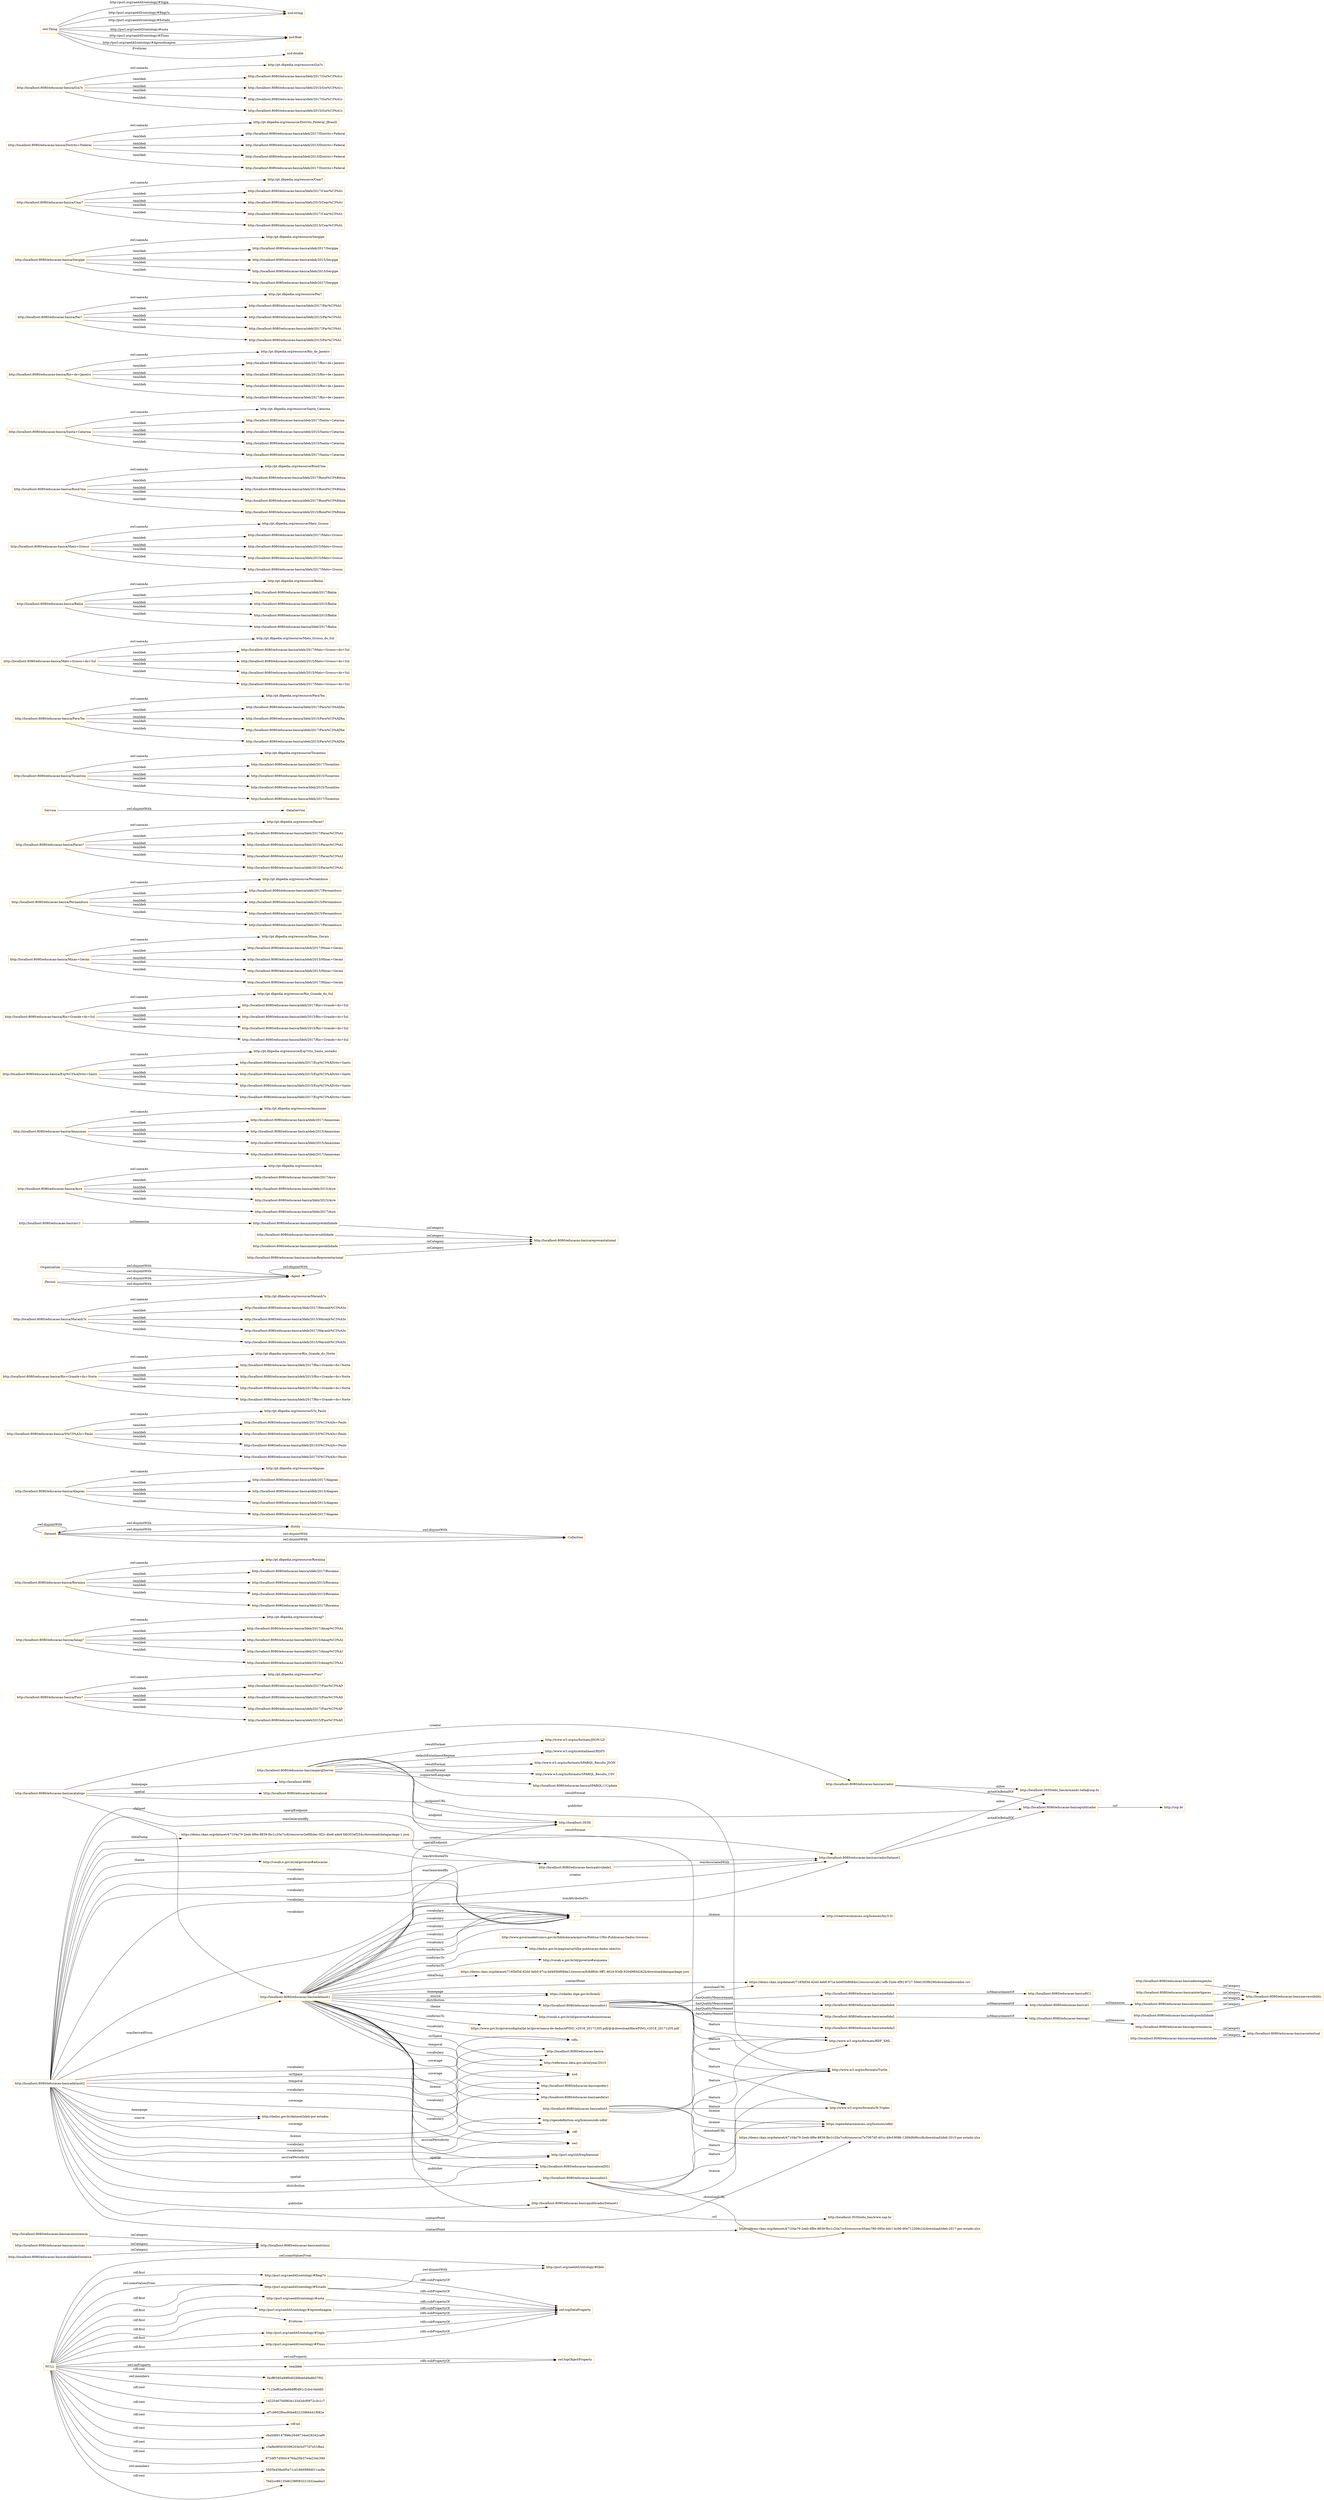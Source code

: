 digraph ar2dtool_diagram { 
rankdir=LR;
size="1501"
node [shape = rectangle, color="orange"]; "http://purl.org/caedA5/ontology/#Ideb" "http://purl.org/caedA5/ontology/#Estado" ; /*classes style*/
	"http://localhost:8080/educacao-basicaconsistencia" -> "http://localhost:8080/educacao-basicaintrinsic" [ label = ":inCategory" ];
	"http://localhost:8080/educacao-basicasparqlServer" -> "http://www.w3.org/ns/formats/SPARQL_Results_JSON" [ label = ":resultFormat" ];
	"http://localhost:8080/educacao-basicasparqlServer" -> "http://www.w3.org/ns/formats/SPARQL_Results_CSV" [ label = ":resultFormat" ];
	"http://localhost:8080/educacao-basicasparqlServer" -> "http://localhost:8080/educacao-basicaSPARQL11Update" [ label = ":supportedLanguage" ];
	"http://localhost:8080/educacao-basicasparqlServer" -> "http://localhost:3030/" [ label = ":endpointURL" ];
	"http://localhost:8080/educacao-basicasparqlServer" -> "http://www.w3.org/ns/formats/JSON-LD" [ label = ":resultFormat" ];
	"http://localhost:8080/educacao-basicasparqlServer" -> "http://www.w3.org/ns/entailment/RDFS" [ label = ":defaultEntailmentRegime" ];
	"http://localhost:8080/educacao-basicasparqlServer" -> "http://localhost:3030/" [ label = ":endpoint" ];
	"http://localhost:8080/educacao-basicasparqlServer" -> "http://www.w3.org/ns/formats/Turtle" [ label = ":resultFormat" ];
	"http://localhost:8080/educacao-basicasparqlServer" -> "http://www.w3.org/ns/formats/RDF_XML" [ label = ":resultFormat" ];
	"http://purl.org/caedA5/ontology/#Regi?o" -> "owl:topDataProperty" [ label = "rdfs:subPropertyOf" ];
	"http://localhost:8080/educacao-basica/Piau?" -> "http://pt.dbpedia.org/resource/Piau?" [ label = "owl:sameAs" ];
	"http://localhost:8080/educacao-basica/Piau?" -> "http://localhost:8080/educacao-basica/Ideb/2017/Piau%C3%AD" [ label = ":temIdeb" ];
	"http://localhost:8080/educacao-basica/Piau?" -> "http://localhost:8080/educacao-basica/Ideb/2015/Piau%C3%AD" [ label = ":temIdeb" ];
	"http://localhost:8080/educacao-basica/Piau?" -> "http://localhost:8080/educacao-basica/ideb/2017/Piau%C3%AD" [ label = ":temIdeb" ];
	"http://localhost:8080/educacao-basica/Piau?" -> "http://localhost:8080/educacao-basica/ideb/2015/Piau%C3%AD" [ label = ":temIdeb" ];
	"http://localhost:8080/educacao-basica/Amap?" -> "http://pt.dbpedia.org/resource/Amap?" [ label = "owl:sameAs" ];
	"http://localhost:8080/educacao-basica/Amap?" -> "http://localhost:8080/educacao-basica/Ideb/2017/Amap%C3%A1" [ label = ":temIdeb" ];
	"http://localhost:8080/educacao-basica/Amap?" -> "http://localhost:8080/educacao-basica/Ideb/2015/Amap%C3%A1" [ label = ":temIdeb" ];
	"http://localhost:8080/educacao-basica/Amap?" -> "http://localhost:8080/educacao-basica/ideb/2017/Amap%C3%A1" [ label = ":temIdeb" ];
	"http://localhost:8080/educacao-basica/Amap?" -> "http://localhost:8080/educacao-basica/ideb/2015/Amap%C3%A1" [ label = ":temIdeb" ];
	"http://localhost:8080/educacao-basicacriadorDataset1" -> "http://localhost:8080/educacao-basicapublicador" [ label = ":actedOnBehalfOf" ];
	"http://localhost:8080/educacao-basicacriadorDataset1" -> "http://localhost:3030/edu_bas/armando.toda@usp.br" [ label = ":mbox" ];
	"http://localhost:8080/educacao-basica/Roraima" -> "http://pt.dbpedia.org/resource/Roraima" [ label = "owl:sameAs" ];
	"http://localhost:8080/educacao-basica/Roraima" -> "http://localhost:8080/educacao-basica/ideb/2017/Roraima" [ label = ":temIdeb" ];
	"http://localhost:8080/educacao-basica/Roraima" -> "http://localhost:8080/educacao-basica/ideb/2015/Roraima" [ label = ":temIdeb" ];
	"http://localhost:8080/educacao-basica/Roraima" -> "http://localhost:8080/educacao-basica/Ideb/2015/Roraima" [ label = ":temIdeb" ];
	"http://localhost:8080/educacao-basica/Roraima" -> "http://localhost:8080/educacao-basica/Ideb/2017/Roraima" [ label = ":temIdeb" ];
	"http://localhost:8080/educacao-basicaconcisao" -> "http://localhost:8080/educacao-basicaintrinsic" [ label = ":inCategory" ];
	"http://purl.org/caedA5/ontology/#Aprendizagem" -> "owl:topDataProperty" [ label = "rdfs:subPropertyOf" ];
	":Dataset" -> ":Entity" [ label = "owl:disjointWith" ];
	":Dataset" -> ":Collection" [ label = "owl:disjointWith" ];
	":temIdeb" -> "owl:topObjectProperty" [ label = "rdfs:subPropertyOf" ];
	"http://localhost:8080/educacao-basicaproveniencia" -> "http://localhost:8080/educacao-basicacontextual" [ label = ":inCategory" ];
	"http://localhost:8080/educacao-basica/Alagoas" -> "http://pt.dbpedia.org/resource/Alagoas" [ label = "owl:sameAs" ];
	"http://localhost:8080/educacao-basica/Alagoas" -> "http://localhost:8080/educacao-basica/ideb/2017/Alagoas" [ label = ":temIdeb" ];
	"http://localhost:8080/educacao-basica/Alagoas" -> "http://localhost:8080/educacao-basica/ideb/2015/Alagoas" [ label = ":temIdeb" ];
	"http://localhost:8080/educacao-basica/Alagoas" -> "http://localhost:8080/educacao-basica/Ideb/2015/Alagoas" [ label = ":temIdeb" ];
	"http://localhost:8080/educacao-basica/Alagoas" -> "http://localhost:8080/educacao-basica/Ideb/2017/Alagoas" [ label = ":temIdeb" ];
	"http://localhost:8080/educacao-basica/S%C3%A3o+Paulo" -> "http://pt.dbpedia.org/resource/S?o_Paulo" [ label = "owl:sameAs" ];
	"http://localhost:8080/educacao-basica/S%C3%A3o+Paulo" -> "http://localhost:8080/educacao-basica/ideb/2017/S%C3%A3o+Paulo" [ label = ":temIdeb" ];
	"http://localhost:8080/educacao-basica/S%C3%A3o+Paulo" -> "http://localhost:8080/educacao-basica/ideb/2015/S%C3%A3o+Paulo" [ label = ":temIdeb" ];
	"http://localhost:8080/educacao-basica/S%C3%A3o+Paulo" -> "http://localhost:8080/educacao-basica/Ideb/2015/S%C3%A3o+Paulo" [ label = ":temIdeb" ];
	"http://localhost:8080/educacao-basica/S%C3%A3o+Paulo" -> "http://localhost:8080/educacao-basica/Ideb/2017/S%C3%A3o+Paulo" [ label = ":temIdeb" ];
	"http://localhost:8080/educacao-basicamedida1" -> "http://localhost:8080/educacao-basicaRC1" [ label = ":isMeasurementOf" ];
	"http://localhost:8080/educacao-basicacompreensibilidade" -> "http://localhost:8080/educacao-basicacontextual" [ label = ":inCategory" ];
	"http://localhost:8080/educacao-basical1" -> "http://localhost:8080/educacao-basicalicenciamento" [ label = ":inDimension" ];
	"http://localhost:8080/educacao-basica/Rio+Grande+do+Norte" -> "http://pt.dbpedia.org/resource/Rio_Grande_do_Norte" [ label = "owl:sameAs" ];
	"http://localhost:8080/educacao-basica/Rio+Grande+do+Norte" -> "http://localhost:8080/educacao-basica/ideb/2017/Rio+Grande+do+Norte" [ label = ":temIdeb" ];
	"http://localhost:8080/educacao-basica/Rio+Grande+do+Norte" -> "http://localhost:8080/educacao-basica/ideb/2015/Rio+Grande+do+Norte" [ label = ":temIdeb" ];
	"http://localhost:8080/educacao-basica/Rio+Grande+do+Norte" -> "http://localhost:8080/educacao-basica/Ideb/2015/Rio+Grande+do+Norte" [ label = ":temIdeb" ];
	"http://localhost:8080/educacao-basica/Rio+Grande+do+Norte" -> "http://localhost:8080/educacao-basica/Ideb/2017/Rio+Grande+do+Norte" [ label = ":temIdeb" ];
	"http://localhost:8080/educacao-basica/Maranh?o" -> "http://pt.dbpedia.org/resource/Maranh?o" [ label = "owl:sameAs" ];
	"http://localhost:8080/educacao-basica/Maranh?o" -> "http://localhost:8080/educacao-basica/Ideb/2017/Maranh%C3%A3o" [ label = ":temIdeb" ];
	"http://localhost:8080/educacao-basica/Maranh?o" -> "http://localhost:8080/educacao-basica/Ideb/2015/Maranh%C3%A3o" [ label = ":temIdeb" ];
	"http://localhost:8080/educacao-basica/Maranh?o" -> "http://localhost:8080/educacao-basica/ideb/2017/Maranh%C3%A3o" [ label = ":temIdeb" ];
	"http://localhost:8080/educacao-basica/Maranh?o" -> "http://localhost:8080/educacao-basica/ideb/2015/Maranh%C3%A3o" [ label = ":temIdeb" ];
	":Agent" -> ":Agent" [ label = "owl:disjointWith" ];
	"http://localhost:8080/educacao-basicarc1" -> "http://localhost:8080/educacao-basicainterpretabilidade" [ label = ":inDimension" ];
	"http://localhost:8080/educacao-basicalicenciamento" -> "http://localhost:8080/educacao-basicaaccessibility" [ label = ":inCategory" ];
	"http://localhost:8080/educacao-basicaversatilidade" -> "http://localhost:8080/educacao-basicarepresentational" [ label = ":inCategory" ];
	"http://localhost:8080/educacao-basica/Acre" -> "http://pt.dbpedia.org/resource/Acre" [ label = "owl:sameAs" ];
	"http://localhost:8080/educacao-basica/Acre" -> "http://localhost:8080/educacao-basica/ideb/2017/Acre" [ label = ":temIdeb" ];
	"http://localhost:8080/educacao-basica/Acre" -> "http://localhost:8080/educacao-basica/ideb/2015/Acre" [ label = ":temIdeb" ];
	"http://localhost:8080/educacao-basica/Acre" -> "http://localhost:8080/educacao-basica/Ideb/2015/Acre" [ label = ":temIdeb" ];
	"http://localhost:8080/educacao-basica/Acre" -> "http://localhost:8080/educacao-basica/Ideb/2017/Acre" [ label = ":temIdeb" ];
	"http://localhost:8080/educacao-basica/Amazonas" -> "http://pt.dbpedia.org/resource/Amazonas" [ label = "owl:sameAs" ];
	"http://localhost:8080/educacao-basica/Amazonas" -> "http://localhost:8080/educacao-basica/ideb/2017/Amazonas" [ label = ":temIdeb" ];
	"http://localhost:8080/educacao-basica/Amazonas" -> "http://localhost:8080/educacao-basica/ideb/2015/Amazonas" [ label = ":temIdeb" ];
	"http://localhost:8080/educacao-basica/Amazonas" -> "http://localhost:8080/educacao-basica/Ideb/2015/Amazonas" [ label = ":temIdeb" ];
	"http://localhost:8080/educacao-basica/Amazonas" -> "http://localhost:8080/educacao-basica/Ideb/2017/Amazonas" [ label = ":temIdeb" ];
	"http://localhost:8080/educacao-basicadataset2" -> "http://localhost:8080/educacao-basicadataset1" [ label = ":wasDerivedFrom" ];
	"http://localhost:8080/educacao-basicadataset2" -> ":" [ label = ":vocabulary" ];
	"http://localhost:8080/educacao-basicadataset2" -> "rdfs:" [ label = ":vocabulary" ];
	"http://localhost:8080/educacao-basicadataset2" -> "http://localhost:8080/educacao-basica" [ label = ":uriSpace" ];
	"http://localhost:8080/educacao-basicadataset2" -> "http://vocab.e.gov.br/id/governo#educacao" [ label = ":theme" ];
	"http://localhost:8080/educacao-basicadataset2" -> "http://reference.data.gov.uk/id/year/2015" [ label = ":temporal" ];
	"http://localhost:8080/educacao-basicadataset2" -> ":" [ label = ":vocabulary" ];
	"http://localhost:8080/educacao-basicadataset2" -> "http://localhost:8080/educacao-basicacriadorDataset1" [ label = ":creator" ];
	"http://localhost:8080/educacao-basicadataset2" -> "http://dados.gov.br/dataset/ideb-por-estados" [ label = ":homepage" ];
	"http://localhost:8080/educacao-basicadataset2" -> ":" [ label = ":vocabulary" ];
	"http://localhost:8080/educacao-basicadataset2" -> "xsd:" [ label = ":vocabulary" ];
	"http://localhost:8080/educacao-basicadataset2" -> "http://localhost:8080/educacao-basicapoder1" [ label = ":coverage" ];
	"http://localhost:8080/educacao-basicadataset2" -> ":" [ label = ":vocabulary" ];
	"http://localhost:8080/educacao-basicadataset2" -> "http://localhost:8080/educacao-basicaesfera1" [ label = ":coverage" ];
	"http://localhost:8080/educacao-basicadataset2" -> ":" [ label = ":vocabulary" ];
	"http://localhost:8080/educacao-basicadataset2" -> "http://localhost:8080/educacao-basicaatividade1" [ label = ":wasGeneratedBy" ];
	"http://localhost:8080/educacao-basicadataset2" -> "http://opendefinition.org/licenses/odc-odbl/" [ label = ":license" ];
	"http://localhost:8080/educacao-basicadataset2" -> "rdf:" [ label = ":vocabulary" ];
	"http://localhost:8080/educacao-basicadataset2" -> "http://dados.gov.br/dataset/ideb-por-estados" [ label = ":source" ];
	"http://localhost:8080/educacao-basicadataset2" -> "https://demo.ckan.org/dataset/47104a79-2eeb-4f6e-8839-fbc1c20a7cc6/resource/2ef9bdec-0f2c-4be6-ade4-fdb303ef254c/download/datapackage-1.json" [ label = ":dataDump" ];
	"http://localhost:8080/educacao-basicadataset2" -> "http://localhost:8080/educacao-basicadist2" [ label = ":distribution" ];
	"http://localhost:8080/educacao-basicadataset2" -> "owl:" [ label = ":vocabulary" ];
	"http://localhost:8080/educacao-basicadataset2" -> "http://localhost:8080/educacao-basicacriadorDataset1" [ label = ":wasAttributedTo" ];
	"http://localhost:8080/educacao-basicadataset2" -> "http://localhost:3030/" [ label = ":sparqlEndpoint" ];
	"http://localhost:8080/educacao-basicadataset2" -> "https://demo.ckan.org/dataset/47104a79-2eeb-4f6e-8839-fbc1c20a7cc6/resource/7e7067d5-401c-49cf-908b-1269d8d8ccdb/download/ideb-2015-por-estado.xlsx" [ label = ":contactPoint" ];
	"http://localhost:8080/educacao-basicadataset2" -> "http://purl.org/cld/freq/biennial" [ label = ":accrualPeriodicity" ];
	"http://localhost:8080/educacao-basicadataset2" -> "http://localhost:8080/educacao-basicalocalDS1" [ label = ":spatial" ];
	"http://localhost:8080/educacao-basicadataset2" -> "https://demo.ckan.org/dataset/47104a79-2eeb-4f6e-8839-fbc1c20a7cc6/resource/45aec780-095e-4dc1-bc90-d0e712268c24/download/ideb-2017-por-estado.xlsx" [ label = ":contactPoint" ];
	"http://localhost:8080/educacao-basicadataset2" -> "http://localhost:8080/educacao-basicapublicadorDataset1" [ label = ":publisher" ];
	"http://localhost:8080/educacao-basica/Esp%C3%ADrito+Santo" -> "http://pt.dbpedia.org/resource/Esp?rito_Santo_(estado)" [ label = "owl:sameAs" ];
	"http://localhost:8080/educacao-basica/Esp%C3%ADrito+Santo" -> "http://localhost:8080/educacao-basica/ideb/2017/Esp%C3%ADrito+Santo" [ label = ":temIdeb" ];
	"http://localhost:8080/educacao-basica/Esp%C3%ADrito+Santo" -> "http://localhost:8080/educacao-basica/ideb/2015/Esp%C3%ADrito+Santo" [ label = ":temIdeb" ];
	"http://localhost:8080/educacao-basica/Esp%C3%ADrito+Santo" -> "http://localhost:8080/educacao-basica/Ideb/2015/Esp%C3%ADrito+Santo" [ label = ":temIdeb" ];
	"http://localhost:8080/educacao-basica/Esp%C3%ADrito+Santo" -> "http://localhost:8080/educacao-basica/Ideb/2017/Esp%C3%ADrito+Santo" [ label = ":temIdeb" ];
	"http://localhost:8080/educacao-basicavalidadeSintatica" -> "http://localhost:8080/educacao-basicaintrinsic" [ label = ":inCategory" ];
	"http://localhost:8080/educacao-basicap1" -> "http://localhost:8080/educacao-basicaproveniencia" [ label = ":inDimension" ];
	"http://localhost:8080/educacao-basica/Rio+Grande+do+Sul" -> "http://pt.dbpedia.org/resource/Rio_Grande_do_Sul" [ label = "owl:sameAs" ];
	"http://localhost:8080/educacao-basica/Rio+Grande+do+Sul" -> "http://localhost:8080/educacao-basica/ideb/2017/Rio+Grande+do+Sul" [ label = ":temIdeb" ];
	"http://localhost:8080/educacao-basica/Rio+Grande+do+Sul" -> "http://localhost:8080/educacao-basica/ideb/2015/Rio+Grande+do+Sul" [ label = ":temIdeb" ];
	"http://localhost:8080/educacao-basica/Rio+Grande+do+Sul" -> "http://localhost:8080/educacao-basica/Ideb/2015/Rio+Grande+do+Sul" [ label = ":temIdeb" ];
	"http://localhost:8080/educacao-basica/Rio+Grande+do+Sul" -> "http://localhost:8080/educacao-basica/Ideb/2017/Rio+Grande+do+Sul" [ label = ":temIdeb" ];
	"http://localhost:8080/educacao-basica/Minas+Gerais" -> "http://pt.dbpedia.org/resource/Minas_Gerais" [ label = "owl:sameAs" ];
	"http://localhost:8080/educacao-basica/Minas+Gerais" -> "http://localhost:8080/educacao-basica/ideb/2017/Minas+Gerais" [ label = ":temIdeb" ];
	"http://localhost:8080/educacao-basica/Minas+Gerais" -> "http://localhost:8080/educacao-basica/ideb/2015/Minas+Gerais" [ label = ":temIdeb" ];
	"http://localhost:8080/educacao-basica/Minas+Gerais" -> "http://localhost:8080/educacao-basica/Ideb/2015/Minas+Gerais" [ label = ":temIdeb" ];
	"http://localhost:8080/educacao-basica/Minas+Gerais" -> "http://localhost:8080/educacao-basica/Ideb/2017/Minas+Gerais" [ label = ":temIdeb" ];
	"http://localhost:8080/educacao-basica/Pernambuco" -> "http://pt.dbpedia.org/resource/Pernambuco" [ label = "owl:sameAs" ];
	"http://localhost:8080/educacao-basica/Pernambuco" -> "http://localhost:8080/educacao-basica/ideb/2017/Pernambuco" [ label = ":temIdeb" ];
	"http://localhost:8080/educacao-basica/Pernambuco" -> "http://localhost:8080/educacao-basica/ideb/2015/Pernambuco" [ label = ":temIdeb" ];
	"http://localhost:8080/educacao-basica/Pernambuco" -> "http://localhost:8080/educacao-basica/Ideb/2015/Pernambuco" [ label = ":temIdeb" ];
	"http://localhost:8080/educacao-basica/Pernambuco" -> "http://localhost:8080/educacao-basica/Ideb/2017/Pernambuco" [ label = ":temIdeb" ];
	"http://localhost:8080/educacao-basica/Paran?" -> "http://pt.dbpedia.org/resource/Paran?" [ label = "owl:sameAs" ];
	"http://localhost:8080/educacao-basica/Paran?" -> "http://localhost:8080/educacao-basica/Ideb/2017/Paran%C3%A1" [ label = ":temIdeb" ];
	"http://localhost:8080/educacao-basica/Paran?" -> "http://localhost:8080/educacao-basica/Ideb/2015/Paran%C3%A1" [ label = ":temIdeb" ];
	"http://localhost:8080/educacao-basica/Paran?" -> "http://localhost:8080/educacao-basica/ideb/2017/Paran%C3%A1" [ label = ":temIdeb" ];
	"http://localhost:8080/educacao-basica/Paran?" -> "http://localhost:8080/educacao-basica/ideb/2015/Paran%C3%A1" [ label = ":temIdeb" ];
	"http://localhost:8080/educacao-basicaatividade1" -> "http://localhost:8080/educacao-basicacriadorDataset1" [ label = ":wasAssociatedWith" ];
	"http://localhost:8080/educacao-basicapublicadorDataset1" -> "http://localhost:3030/edu_bas/www.usp.br" [ label = ":url" ];
	"http://purl.org/caedA5/ontology/#nota" -> "owl:topDataProperty" [ label = "rdfs:subPropertyOf" ];
	"http://localhost:8080/educacao-basicadataset1" -> "http://reference.data.gov.uk/id/year/2015" [ label = ":temporal" ];
	"http://localhost:8080/educacao-basicadataset1" -> "http://localhost:8080/educacao-basicacriadorDataset1" [ label = ":creator" ];
	"http://localhost:8080/educacao-basicadataset1" -> ":" [ label = ":vocabulary" ];
	"http://localhost:8080/educacao-basicadataset1" -> "http://localhost:8080/educacao-basicacriadorDataset1" [ label = ":wasAttributedTo" ];
	"http://localhost:8080/educacao-basicadataset1" -> ":" [ label = ":vocabulary" ];
	"http://localhost:8080/educacao-basicadataset1" -> "rdfs:" [ label = ":vocabulary" ];
	"http://localhost:8080/educacao-basicadataset1" -> "https://demo.ckan.org/dataset/7185bf3d-d2dd-4eb0-97ca-bd495b8684e1/resource/fc8df0dc-9ff1-4624-93db-920d980d262b/download/datapackage.json" [ label = ":dataDump" ];
	"http://localhost:8080/educacao-basicadataset1" -> "http://purl.org/cld/freq/biennial" [ label = ":accrualPeriodicity" ];
	"http://localhost:8080/educacao-basicadataset1" -> "http://localhost:8080/educacao-basica" [ label = ":uriSpace" ];
	"http://localhost:8080/educacao-basicadataset1" -> "http://localhost:8080/educacao-basicalocalDS1" [ label = ":spatial" ];
	"http://localhost:8080/educacao-basicadataset1" -> "http://localhost:8080/educacao-basicapoder1" [ label = ":coverage" ];
	"http://localhost:8080/educacao-basicadataset1" -> "http://localhost:8080/educacao-basicaatividade1" [ label = ":wasGeneratedBy" ];
	"http://localhost:8080/educacao-basicadataset1" -> "http://opendefinition.org/licenses/odc-odbl/" [ label = ":license" ];
	"http://localhost:8080/educacao-basicadataset1" -> "https://demo.ckan.org/dataset/7185bf3d-d2dd-4eb0-97ca-bd495b8684e1/resource/cab11efb-52de-4f92-8727-50e61839b290/download/estados.csv" [ label = ":contactPoint" ];
	"http://localhost:8080/educacao-basicadataset1" -> "rdf:" [ label = ":vocabulary" ];
	"http://localhost:8080/educacao-basicadataset1" -> ":" [ label = ":vocabulary" ];
	"http://localhost:8080/educacao-basicadataset1" -> "owl:" [ label = ":vocabulary" ];
	"http://localhost:8080/educacao-basicadataset1" -> "xsd:" [ label = ":vocabulary" ];
	"http://localhost:8080/educacao-basicadataset1" -> "http://vocab.e.gov.br/id/governo#administracao" [ label = ":theme" ];
	"http://localhost:8080/educacao-basicadataset1" -> "https://www.gov.br/governodigital/pt-br/governanca-de-dados/ePING_v2018_20171205.pdf/@@download/file/ePING_v2018_20171205.pdf" [ label = ":conformsTo" ];
	"http://localhost:8080/educacao-basicadataset1" -> "http://www.governoeletronico.gov.br/biblioteca/arquivos/Politica-URIs-Publicacao-Dados-Governo" [ label = ":conformsTo" ];
	"http://localhost:8080/educacao-basicadataset1" -> ":" [ label = ":vocabulary" ];
	"http://localhost:8080/educacao-basicadataset1" -> "http://localhost:8080/educacao-basicaesfera1" [ label = ":coverage" ];
	"http://localhost:8080/educacao-basicadataset1" -> "http://dados.gov.br/pagina/cartilha-publicacao-dados-abertos" [ label = ":conformsTo" ];
	"http://localhost:8080/educacao-basicadataset1" -> ":" [ label = ":vocabulary" ];
	"http://localhost:8080/educacao-basicadataset1" -> "http://localhost:8080/educacao-basicapublicadorDataset1" [ label = ":publisher" ];
	"http://localhost:8080/educacao-basicadataset1" -> "http://localhost:8080/educacao-basicadist1" [ label = ":distribution" ];
	"http://localhost:8080/educacao-basicadataset1" -> "http://vocab.e.gov.br/id/governo#esquema" [ label = ":conformsTo" ];
	"http://localhost:8080/educacao-basicadataset1" -> "https://cidades.ibge.gov.br/brasil/" [ label = ":homepage" ];
	"http://localhost:8080/educacao-basicadataset1" -> "http://localhost:3030/" [ label = ":sparqlEndpoint" ];
	"http://localhost:8080/educacao-basicadataset1" -> "https://cidades.ibge.gov.br/brasil/" [ label = ":source" ];
	":Service" -> ":DataService" [ label = "owl:disjointWith" ];
	"http://localhost:8080/educacao-basica/Tocantins" -> "http://pt.dbpedia.org/resource/Tocantins" [ label = "owl:sameAs" ];
	"http://localhost:8080/educacao-basica/Tocantins" -> "http://localhost:8080/educacao-basica/ideb/2017/Tocantins" [ label = ":temIdeb" ];
	"http://localhost:8080/educacao-basica/Tocantins" -> "http://localhost:8080/educacao-basica/ideb/2015/Tocantins" [ label = ":temIdeb" ];
	"http://localhost:8080/educacao-basica/Tocantins" -> "http://localhost:8080/educacao-basica/Ideb/2015/Tocantins" [ label = ":temIdeb" ];
	"http://localhost:8080/educacao-basica/Tocantins" -> "http://localhost:8080/educacao-basica/Ideb/2017/Tocantins" [ label = ":temIdeb" ];
	"http://localhost:8080/educacao-basicainterpretabilidade" -> "http://localhost:8080/educacao-basicarepresentational" [ label = ":inCategory" ];
	"http://localhost:8080/educacao-basica/Para?ba" -> "http://pt.dbpedia.org/resource/Para?ba" [ label = "owl:sameAs" ];
	"http://localhost:8080/educacao-basica/Para?ba" -> "http://localhost:8080/educacao-basica/Ideb/2017/Para%C3%ADba" [ label = ":temIdeb" ];
	"http://localhost:8080/educacao-basica/Para?ba" -> "http://localhost:8080/educacao-basica/Ideb/2015/Para%C3%ADba" [ label = ":temIdeb" ];
	"http://localhost:8080/educacao-basica/Para?ba" -> "http://localhost:8080/educacao-basica/ideb/2017/Para%C3%ADba" [ label = ":temIdeb" ];
	"http://localhost:8080/educacao-basica/Para?ba" -> "http://localhost:8080/educacao-basica/ideb/2015/Para%C3%ADba" [ label = ":temIdeb" ];
	"http://purl.org/caedA5/ontology/#Sigla" -> "owl:topDataProperty" [ label = "rdfs:subPropertyOf" ];
	"http://localhost:8080/educacao-basica/Mato+Grosso+do+Sul" -> "http://pt.dbpedia.org/resource/Mato_Grosso_do_Sul" [ label = "owl:sameAs" ];
	"http://localhost:8080/educacao-basica/Mato+Grosso+do+Sul" -> "http://localhost:8080/educacao-basica/ideb/2017/Mato+Grosso+do+Sul" [ label = ":temIdeb" ];
	"http://localhost:8080/educacao-basica/Mato+Grosso+do+Sul" -> "http://localhost:8080/educacao-basica/ideb/2015/Mato+Grosso+do+Sul" [ label = ":temIdeb" ];
	"http://localhost:8080/educacao-basica/Mato+Grosso+do+Sul" -> "http://localhost:8080/educacao-basica/Ideb/2015/Mato+Grosso+do+Sul" [ label = ":temIdeb" ];
	"http://localhost:8080/educacao-basica/Mato+Grosso+do+Sul" -> "http://localhost:8080/educacao-basica/Ideb/2017/Mato+Grosso+do+Sul" [ label = ":temIdeb" ];
	"http://localhost:8080/educacao-basicadisponibilidade" -> "http://localhost:8080/educacao-basicaaccessibility" [ label = ":inCategory" ];
	":Organization" -> ":Agent" [ label = "owl:disjointWith" ];
	":Organization" -> ":Agent" [ label = "owl:disjointWith" ];
	":" -> "http://creativecommons.org/licenses/by/3.0/" [ label = ":license" ];
	"NULL" -> "f4cff6585a99f0d0288bb648a8b57f02" [ label = "rdf:rest" ];
	"NULL" -> ":temIdeb" [ label = "owl:onProperty" ];
	"NULL" -> "7123ef82af4a968ff0d91c2cb416d485" [ label = "owl:members" ];
	"NULL" -> "http://purl.org/caedA5/ontology/#Sigla" [ label = "rdf:first" ];
	"NULL" -> "http://purl.org/caedA5/ontology/#Regi?o" [ label = "rdf:first" ];
	"NULL" -> "http://purl.org/caedA5/ontology/#Estado" [ label = "rdf:first" ];
	"NULL" -> "http://purl.org/caedA5/ontology/#Estado" [ label = "owl:someValuesFrom" ];
	"NULL" -> ":Evolucao" [ label = "rdf:first" ];
	"NULL" -> "owl:topObjectProperty" [ label = "owl:onProperty" ];
	"NULL" -> "142254670d983e133d2dcf0972c3c1c7" [ label = "rdf:rest" ];
	"NULL" -> "http://purl.org/caedA5/ontology/#Ideb" [ label = "owl:someValuesFrom" ];
	"NULL" -> "ef7c9602f6ac80be82225966441f682e" [ label = "rdf:rest" ];
	"NULL" -> "http://purl.org/caedA5/ontology/#Aprendizagem" [ label = "rdf:first" ];
	"NULL" -> "rdf:nil" [ label = "rdf:rest" ];
	"NULL" -> "c6a5d89147996c2646734a428342caf6" [ label = "rdf:rest" ];
	"NULL" -> "c3a8b085630306203e3cf77d7e51fba2" [ label = "rdf:rest" ];
	"NULL" -> "http://purl.org/caedA5/ontology/#Fluxo" [ label = "rdf:first" ];
	"NULL" -> "872df57d560c476da20b37e4a23dc39d" [ label = "rdf:rest" ];
	"NULL" -> "3505b458a4f5a71cd1666989d011ac6e" [ label = "owl:members" ];
	"NULL" -> "http://purl.org/caedA5/ontology/#nota" [ label = "rdf:first" ];
	"NULL" -> "76d2cc86135d6238f083221632aaeba3" [ label = "rdf:rest" ];
	"http://purl.org/caedA5/ontology/#Estado" -> "http://purl.org/caedA5/ontology/#Ideb" [ label = "owl:disjointWith" ];
	"http://purl.org/caedA5/ontology/#Estado" -> "owl:topDataProperty" [ label = "rdfs:subPropertyOf" ];
	"http://localhost:8080/educacao-basicadesempenho" -> "http://localhost:8080/educacao-basicaaccessibility" [ label = ":inCategory" ];
	"http://localhost:8080/educacao-basica/Bahia" -> "http://pt.dbpedia.org/resource/Bahia" [ label = "owl:sameAs" ];
	"http://localhost:8080/educacao-basica/Bahia" -> "http://localhost:8080/educacao-basica/ideb/2017/Bahia" [ label = ":temIdeb" ];
	"http://localhost:8080/educacao-basica/Bahia" -> "http://localhost:8080/educacao-basica/ideb/2015/Bahia" [ label = ":temIdeb" ];
	"http://localhost:8080/educacao-basica/Bahia" -> "http://localhost:8080/educacao-basica/Ideb/2015/Bahia" [ label = ":temIdeb" ];
	"http://localhost:8080/educacao-basica/Bahia" -> "http://localhost:8080/educacao-basica/Ideb/2017/Bahia" [ label = ":temIdeb" ];
	"http://localhost:8080/educacao-basicacriador" -> "http://localhost:8080/educacao-basicapublicador" [ label = ":actedOnBehalfOf" ];
	"http://localhost:8080/educacao-basicacriador" -> "http://localhost:3030/edu_bas/armando.toda@usp.br" [ label = ":mbox" ];
	"http://localhost:8080/educacao-basica/Mato+Grosso" -> "http://pt.dbpedia.org/resource/Mato_Grosso" [ label = "owl:sameAs" ];
	"http://localhost:8080/educacao-basica/Mato+Grosso" -> "http://localhost:8080/educacao-basica/ideb/2017/Mato+Grosso" [ label = ":temIdeb" ];
	"http://localhost:8080/educacao-basica/Mato+Grosso" -> "http://localhost:8080/educacao-basica/ideb/2015/Mato+Grosso" [ label = ":temIdeb" ];
	"http://localhost:8080/educacao-basica/Mato+Grosso" -> "http://localhost:8080/educacao-basica/Ideb/2015/Mato+Grosso" [ label = ":temIdeb" ];
	"http://localhost:8080/educacao-basica/Mato+Grosso" -> "http://localhost:8080/educacao-basica/Ideb/2017/Mato+Grosso" [ label = ":temIdeb" ];
	"http://localhost:8080/educacao-basicamedida4" -> "http://localhost:8080/educacao-basical1" [ label = ":isMeasurementOf" ];
	"http://localhost:8080/educacao-basicadist3" -> "https://demo.ckan.org/dataset/47104a79-2eeb-4f6e-8839-fbc1c20a7cc6/resource/7e7067d5-401c-49cf-908b-1269d8d8ccdb/download/ideb-2015-por-estado.xlsx" [ label = ":downloadURL" ];
	"http://localhost:8080/educacao-basicadist3" -> "http://www.w3.org/ns/formats/Turtle" [ label = ":feature" ];
	"http://localhost:8080/educacao-basicadist3" -> "http://www.w3.org/ns/formats/N-Triples" [ label = ":feature" ];
	"http://localhost:8080/educacao-basicadist3" -> "http://www.w3.org/ns/formats/RDF_XML" [ label = ":feature" ];
	"http://localhost:8080/educacao-basicadist3" -> "https://opendatacommons.org/licenses/odbl/" [ label = ":license" ];
	"http://localhost:8080/educacao-basicacatalogo" -> "http://localhost:8080/educacao-basicacriador" [ label = ":creator" ];
	"http://localhost:8080/educacao-basicacatalogo" -> "http://localhost:8080/" [ label = ":homepage" ];
	"http://localhost:8080/educacao-basicacatalogo" -> "http://localhost:8080/educacao-basicapublicador" [ label = ":publisher" ];
	"http://localhost:8080/educacao-basicacatalogo" -> "http://localhost:8080/educacao-basicalocal" [ label = ":spatial" ];
	"http://localhost:8080/educacao-basicacatalogo" -> "http://localhost:8080/educacao-basicadataset1" [ label = ":dataset" ];
	"http://localhost:8080/educacao-basicainterligacao" -> "http://localhost:8080/educacao-basicaaccessibility" [ label = ":inCategory" ];
	"http://localhost:8080/educacao-basica/Rond?nia" -> "http://pt.dbpedia.org/resource/Rond?nia" [ label = "owl:sameAs" ];
	"http://localhost:8080/educacao-basica/Rond?nia" -> "http://localhost:8080/educacao-basica/Ideb/2017/Rond%C3%B4nia" [ label = ":temIdeb" ];
	"http://localhost:8080/educacao-basica/Rond?nia" -> "http://localhost:8080/educacao-basica/Ideb/2015/Rond%C3%B4nia" [ label = ":temIdeb" ];
	"http://localhost:8080/educacao-basica/Rond?nia" -> "http://localhost:8080/educacao-basica/ideb/2017/Rond%C3%B4nia" [ label = ":temIdeb" ];
	"http://localhost:8080/educacao-basica/Rond?nia" -> "http://localhost:8080/educacao-basica/ideb/2015/Rond%C3%B4nia" [ label = ":temIdeb" ];
	"http://purl.org/caedA5/ontology/#Fluxo" -> "owl:topDataProperty" [ label = "rdfs:subPropertyOf" ];
	":Evolucao" -> "owl:topDataProperty" [ label = "rdfs:subPropertyOf" ];
	":Person" -> ":Agent" [ label = "owl:disjointWith" ];
	":Person" -> ":Agent" [ label = "owl:disjointWith" ];
	"http://localhost:8080/educacao-basicadist2" -> "https://demo.ckan.org/dataset/47104a79-2eeb-4f6e-8839-fbc1c20a7cc6/resource/45aec780-095e-4dc1-bc90-d0e712268c24/download/ideb-2017-por-estado.xlsx" [ label = ":downloadURL" ];
	"http://localhost:8080/educacao-basicadist2" -> "http://www.w3.org/ns/formats/RDF_XML" [ label = ":feature" ];
	"http://localhost:8080/educacao-basicadist2" -> "https://opendatacommons.org/licenses/odbl/" [ label = ":license" ];
	"http://localhost:8080/educacao-basicadist2" -> "http://www.w3.org/ns/formats/N-Triples" [ label = ":feature" ];
	"http://localhost:8080/educacao-basicadist2" -> "http://www.w3.org/ns/formats/Turtle" [ label = ":feature" ];
	":Entity" -> ":Collection" [ label = "owl:disjointWith" ];
	"http://localhost:8080/educacao-basicainteroperabilidade" -> "http://localhost:8080/educacao-basicarepresentational" [ label = ":inCategory" ];
	"http://localhost:8080/educacao-basica/Santa+Catarina" -> "http://pt.dbpedia.org/resource/Santa_Catarina" [ label = "owl:sameAs" ];
	"http://localhost:8080/educacao-basica/Santa+Catarina" -> "http://localhost:8080/educacao-basica/ideb/2017/Santa+Catarina" [ label = ":temIdeb" ];
	"http://localhost:8080/educacao-basica/Santa+Catarina" -> "http://localhost:8080/educacao-basica/ideb/2015/Santa+Catarina" [ label = ":temIdeb" ];
	"http://localhost:8080/educacao-basica/Santa+Catarina" -> "http://localhost:8080/educacao-basica/Ideb/2015/Santa+Catarina" [ label = ":temIdeb" ];
	"http://localhost:8080/educacao-basica/Santa+Catarina" -> "http://localhost:8080/educacao-basica/Ideb/2017/Santa+Catarina" [ label = ":temIdeb" ];
	"http://localhost:8080/educacao-basicaconcisaoRepresentacional" -> "http://localhost:8080/educacao-basicarepresentational" [ label = ":inCategory" ];
	"http://localhost:8080/educacao-basica/Rio+de+Janeiro" -> "http://pt.dbpedia.org/resource/Rio_de_Janeiro" [ label = "owl:sameAs" ];
	"http://localhost:8080/educacao-basica/Rio+de+Janeiro" -> "http://localhost:8080/educacao-basica/ideb/2017/Rio+de+Janeiro" [ label = ":temIdeb" ];
	"http://localhost:8080/educacao-basica/Rio+de+Janeiro" -> "http://localhost:8080/educacao-basica/ideb/2015/Rio+de+Janeiro" [ label = ":temIdeb" ];
	"http://localhost:8080/educacao-basica/Rio+de+Janeiro" -> "http://localhost:8080/educacao-basica/Ideb/2015/Rio+de+Janeiro" [ label = ":temIdeb" ];
	"http://localhost:8080/educacao-basica/Rio+de+Janeiro" -> "http://localhost:8080/educacao-basica/Ideb/2017/Rio+de+Janeiro" [ label = ":temIdeb" ];
	"http://localhost:8080/educacao-basica/Par?" -> "http://pt.dbpedia.org/resource/Par?" [ label = "owl:sameAs" ];
	"http://localhost:8080/educacao-basica/Par?" -> "http://localhost:8080/educacao-basica/Ideb/2017/Par%C3%A1" [ label = ":temIdeb" ];
	"http://localhost:8080/educacao-basica/Par?" -> "http://localhost:8080/educacao-basica/Ideb/2015/Par%C3%A1" [ label = ":temIdeb" ];
	"http://localhost:8080/educacao-basica/Par?" -> "http://localhost:8080/educacao-basica/ideb/2017/Par%C3%A1" [ label = ":temIdeb" ];
	"http://localhost:8080/educacao-basica/Par?" -> "http://localhost:8080/educacao-basica/ideb/2015/Par%C3%A1" [ label = ":temIdeb" ];
	"http://localhost:8080/educacao-basica/Sergipe" -> "http://pt.dbpedia.org/resource/Sergipe" [ label = "owl:sameAs" ];
	"http://localhost:8080/educacao-basica/Sergipe" -> "http://localhost:8080/educacao-basica/ideb/2017/Sergipe" [ label = ":temIdeb" ];
	"http://localhost:8080/educacao-basica/Sergipe" -> "http://localhost:8080/educacao-basica/ideb/2015/Sergipe" [ label = ":temIdeb" ];
	"http://localhost:8080/educacao-basica/Sergipe" -> "http://localhost:8080/educacao-basica/Ideb/2015/Sergipe" [ label = ":temIdeb" ];
	"http://localhost:8080/educacao-basica/Sergipe" -> "http://localhost:8080/educacao-basica/Ideb/2017/Sergipe" [ label = ":temIdeb" ];
	"http://localhost:8080/educacao-basica/Cear?" -> "http://pt.dbpedia.org/resource/Cear?" [ label = "owl:sameAs" ];
	"http://localhost:8080/educacao-basica/Cear?" -> "http://localhost:8080/educacao-basica/Ideb/2017/Cear%C3%A1" [ label = ":temIdeb" ];
	"http://localhost:8080/educacao-basica/Cear?" -> "http://localhost:8080/educacao-basica/Ideb/2015/Cear%C3%A1" [ label = ":temIdeb" ];
	"http://localhost:8080/educacao-basica/Cear?" -> "http://localhost:8080/educacao-basica/ideb/2017/Cear%C3%A1" [ label = ":temIdeb" ];
	"http://localhost:8080/educacao-basica/Cear?" -> "http://localhost:8080/educacao-basica/ideb/2015/Cear%C3%A1" [ label = ":temIdeb" ];
	"http://localhost:8080/educacao-basicapublicador" -> "http://usp.br" [ label = ":url" ];
	"http://localhost:8080/educacao-basica/Distrito+Federal" -> "http://pt.dbpedia.org/resource/Distrito_Federal_(Brasil)" [ label = "owl:sameAs" ];
	"http://localhost:8080/educacao-basica/Distrito+Federal" -> "http://localhost:8080/educacao-basica/ideb/2017/Distrito+Federal" [ label = ":temIdeb" ];
	"http://localhost:8080/educacao-basica/Distrito+Federal" -> "http://localhost:8080/educacao-basica/ideb/2015/Distrito+Federal" [ label = ":temIdeb" ];
	"http://localhost:8080/educacao-basica/Distrito+Federal" -> "http://localhost:8080/educacao-basica/Ideb/2015/Distrito+Federal" [ label = ":temIdeb" ];
	"http://localhost:8080/educacao-basica/Distrito+Federal" -> "http://localhost:8080/educacao-basica/Ideb/2017/Distrito+Federal" [ label = ":temIdeb" ];
	"http://localhost:8080/educacao-basica/Goi?s" -> "http://pt.dbpedia.org/resource/Goi?s" [ label = "owl:sameAs" ];
	"http://localhost:8080/educacao-basica/Goi?s" -> "http://localhost:8080/educacao-basica/Ideb/2017/Goi%C3%A1s" [ label = ":temIdeb" ];
	"http://localhost:8080/educacao-basica/Goi?s" -> "http://localhost:8080/educacao-basica/Ideb/2015/Goi%C3%A1s" [ label = ":temIdeb" ];
	"http://localhost:8080/educacao-basica/Goi?s" -> "http://localhost:8080/educacao-basica/ideb/2017/Goi%C3%A1s" [ label = ":temIdeb" ];
	"http://localhost:8080/educacao-basica/Goi?s" -> "http://localhost:8080/educacao-basica/ideb/2015/Goi%C3%A1s" [ label = ":temIdeb" ];
	":Dataset" -> ":Entity" [ label = "owl:disjointWith" ];
	":Dataset" -> ":Collection" [ label = "owl:disjointWith" ];
	":Dataset" -> ":Dataset" [ label = "owl:disjointWith" ];
	"http://localhost:8080/educacao-basicamedida2" -> "http://localhost:8080/educacao-basicap1" [ label = ":isMeasurementOf" ];
	"http://localhost:8080/educacao-basicadist1" -> "http://www.w3.org/ns/formats/RDF_XML" [ label = ":feature" ];
	"http://localhost:8080/educacao-basicadist1" -> "http://localhost:8080/educacao-basicamedida4" [ label = ":hasQualityMeasurement" ];
	"http://localhost:8080/educacao-basicadist1" -> "http://localhost:8080/educacao-basicamedida2" [ label = ":hasQualityMeasurement" ];
	"http://localhost:8080/educacao-basicadist1" -> "http://localhost:8080/educacao-basicamedida3" [ label = ":hasQualityMeasurement" ];
	"http://localhost:8080/educacao-basicadist1" -> "http://localhost:8080/educacao-basicamedida1" [ label = ":hasQualityMeasurement" ];
	"http://localhost:8080/educacao-basicadist1" -> "http://www.w3.org/ns/formats/Turtle" [ label = ":feature" ];
	"http://localhost:8080/educacao-basicadist1" -> "https://opendatacommons.org/licenses/odbl/" [ label = ":license" ];
	"http://localhost:8080/educacao-basicadist1" -> "http://www.w3.org/ns/formats/N-Triples" [ label = ":feature" ];
	"http://localhost:8080/educacao-basicadist1" -> "https://demo.ckan.org/dataset/7185bf3d-d2dd-4eb0-97ca-bd495b8684e1/resource/cab11efb-52de-4f92-8727-50e61839b290/download/estados.csv" [ label = ":downloadURL" ];
	"owl:Thing" -> "xsd:string" [ label = "http://purl.org/caedA5/ontology/#Sigla" ];
	"owl:Thing" -> "xsd:float" [ label = "http://purl.org/caedA5/ontology/#nota" ];
	"owl:Thing" -> "xsd:float" [ label = "http://purl.org/caedA5/ontology/#Fluxo" ];
	"owl:Thing" -> "xsd:double" [ label = ":Evolucao" ];
	"owl:Thing" -> "xsd:float" [ label = "http://purl.org/caedA5/ontology/#Aprendizagem" ];
	"owl:Thing" -> "xsd:string" [ label = "http://purl.org/caedA5/ontology/#Regi?o" ];
	"owl:Thing" -> "xsd:string" [ label = "http://purl.org/caedA5/ontology/#Estado" ];

}
